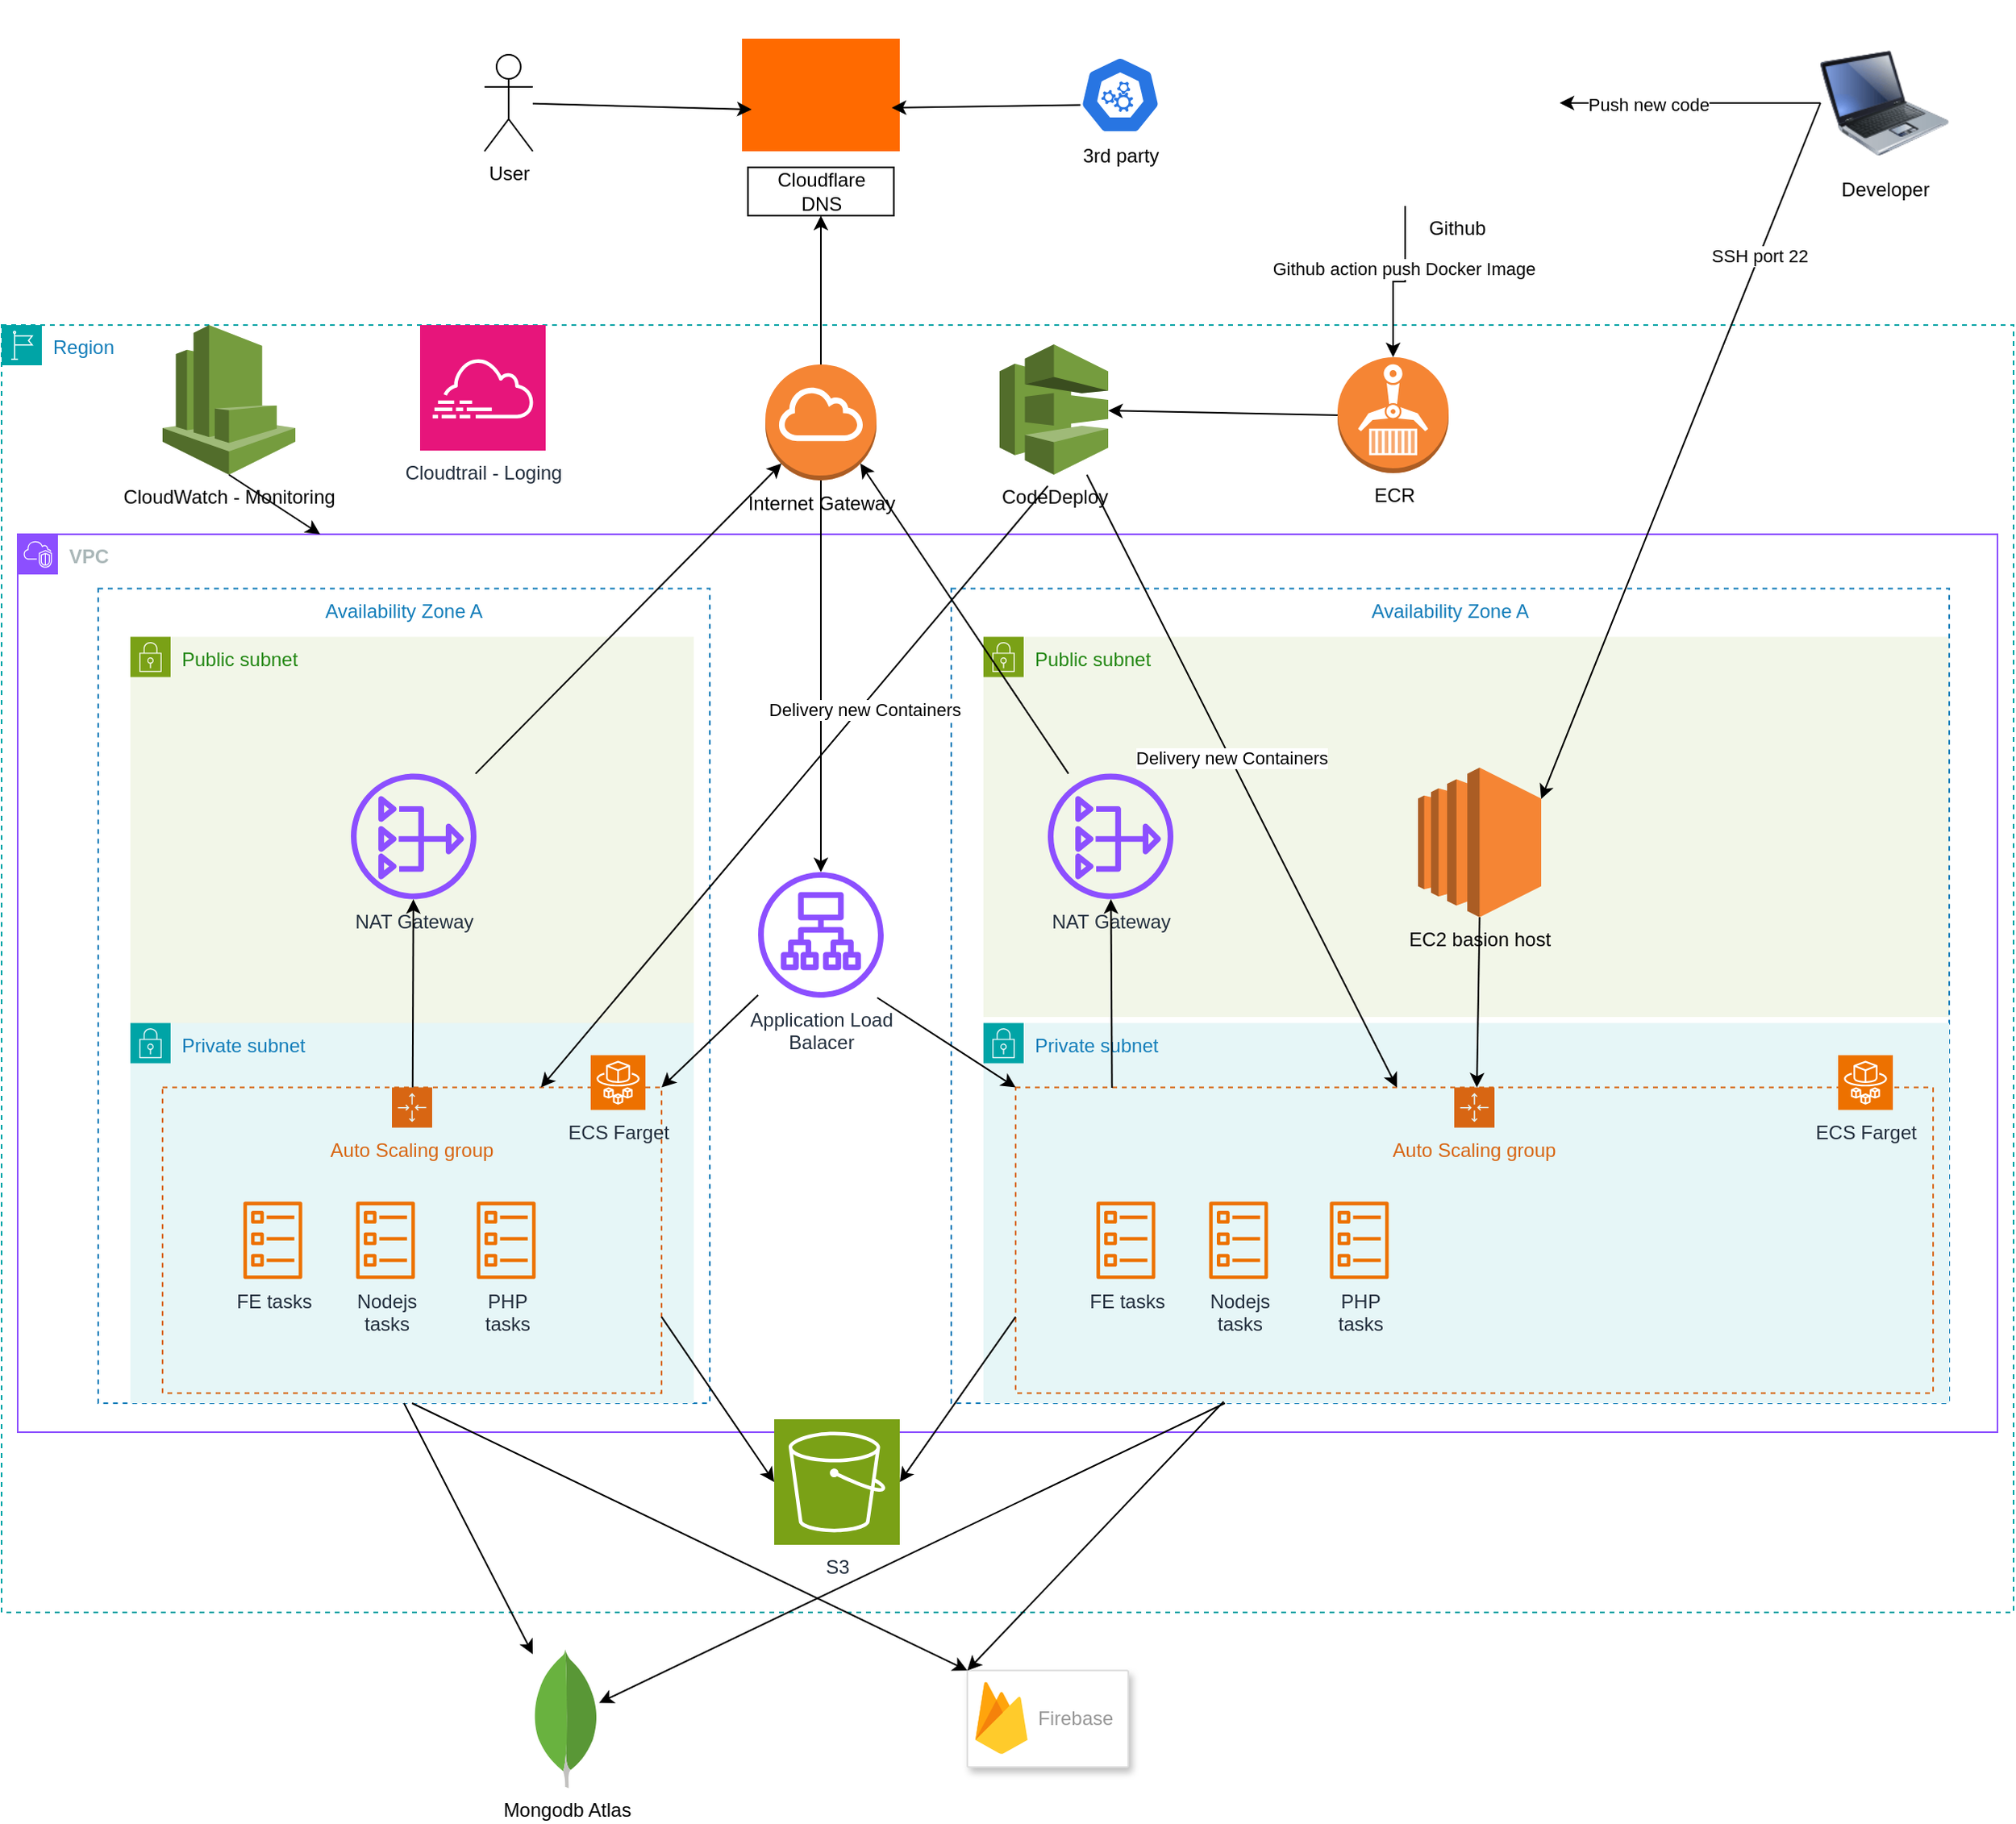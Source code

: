 <mxfile version="26.2.12">
  <diagram name="Trang-1" id="FI35gP_wtqjPVAbQ8WKQ">
    <mxGraphModel dx="1700" dy="1160" grid="1" gridSize="10" guides="1" tooltips="1" connect="1" arrows="1" fold="1" page="1" pageScale="1" pageWidth="827" pageHeight="1169" math="0" shadow="0">
      <root>
        <mxCell id="0" />
        <mxCell id="1" parent="0" />
        <mxCell id="mklz-G96IOCMaS5BO4wx-2" value="Region" style="points=[[0,0],[0.25,0],[0.5,0],[0.75,0],[1,0],[1,0.25],[1,0.5],[1,0.75],[1,1],[0.75,1],[0.5,1],[0.25,1],[0,1],[0,0.75],[0,0.5],[0,0.25]];outlineConnect=0;gradientColor=none;html=1;whiteSpace=wrap;fontSize=12;fontStyle=0;container=1;pointerEvents=0;collapsible=0;recursiveResize=0;shape=mxgraph.aws4.group;grIcon=mxgraph.aws4.group_region;strokeColor=#00A4A6;fillColor=none;verticalAlign=top;align=left;spacingLeft=30;fontColor=#147EBA;dashed=1;" parent="1" vertex="1">
          <mxGeometry x="90" y="260" width="1250" height="800" as="geometry" />
        </mxCell>
        <mxCell id="mklz-G96IOCMaS5BO4wx-15" value="&lt;b&gt;VPC&lt;/b&gt;" style="points=[[0,0],[0.25,0],[0.5,0],[0.75,0],[1,0],[1,0.25],[1,0.5],[1,0.75],[1,1],[0.75,1],[0.5,1],[0.25,1],[0,1],[0,0.75],[0,0.5],[0,0.25]];outlineConnect=0;gradientColor=none;html=1;whiteSpace=wrap;fontSize=12;fontStyle=0;container=1;pointerEvents=0;collapsible=0;recursiveResize=0;shape=mxgraph.aws4.group;grIcon=mxgraph.aws4.group_vpc2;strokeColor=#8C4FFF;fillColor=none;verticalAlign=top;align=left;spacingLeft=30;fontColor=#AAB7B8;dashed=0;" parent="mklz-G96IOCMaS5BO4wx-2" vertex="1">
          <mxGeometry x="10" y="130" width="1230" height="558" as="geometry" />
        </mxCell>
        <mxCell id="mklz-G96IOCMaS5BO4wx-20" value="Public subnet" style="points=[[0,0],[0.25,0],[0.5,0],[0.75,0],[1,0],[1,0.25],[1,0.5],[1,0.75],[1,1],[0.75,1],[0.5,1],[0.25,1],[0,1],[0,0.75],[0,0.5],[0,0.25]];outlineConnect=0;gradientColor=none;html=1;whiteSpace=wrap;fontSize=12;fontStyle=0;container=1;pointerEvents=0;collapsible=0;recursiveResize=0;shape=mxgraph.aws4.group;grIcon=mxgraph.aws4.group_security_group;grStroke=0;strokeColor=#7AA116;fillColor=#F2F6E8;verticalAlign=top;align=left;spacingLeft=30;fontColor=#248814;dashed=0;" parent="mklz-G96IOCMaS5BO4wx-15" vertex="1">
          <mxGeometry x="70" y="63.8" width="350" height="476.2" as="geometry" />
        </mxCell>
        <mxCell id="mklz-G96IOCMaS5BO4wx-17" value="Availability Zone A" style="fillColor=none;strokeColor=#147EBA;dashed=1;verticalAlign=top;fontStyle=0;fontColor=#147EBA;whiteSpace=wrap;html=1;container=1;" parent="mklz-G96IOCMaS5BO4wx-20" vertex="1">
          <mxGeometry x="-20" y="-30" width="380" height="506.2" as="geometry" />
        </mxCell>
        <mxCell id="mklz-G96IOCMaS5BO4wx-28" value="NAT Gateway" style="sketch=0;outlineConnect=0;fontColor=#232F3E;gradientColor=none;fillColor=#8C4FFF;strokeColor=none;dashed=0;verticalLabelPosition=bottom;verticalAlign=top;align=center;html=1;fontSize=12;fontStyle=0;aspect=fixed;pointerEvents=1;shape=mxgraph.aws4.nat_gateway;" parent="mklz-G96IOCMaS5BO4wx-17" vertex="1">
          <mxGeometry x="157" y="115" width="78" height="78" as="geometry" />
        </mxCell>
        <mxCell id="mklz-G96IOCMaS5BO4wx-21" value="Private subnet" style="points=[[0,0],[0.25,0],[0.5,0],[0.75,0],[1,0],[1,0.25],[1,0.5],[1,0.75],[1,1],[0.75,1],[0.5,1],[0.25,1],[0,1],[0,0.75],[0,0.5],[0,0.25]];outlineConnect=0;gradientColor=none;html=1;whiteSpace=wrap;fontSize=12;fontStyle=0;container=1;pointerEvents=0;collapsible=0;recursiveResize=0;shape=mxgraph.aws4.group;grIcon=mxgraph.aws4.group_security_group;grStroke=0;strokeColor=#00A4A6;fillColor=#E6F6F7;verticalAlign=top;align=left;spacingLeft=30;fontColor=#147EBA;dashed=0;" parent="mklz-G96IOCMaS5BO4wx-15" vertex="1">
          <mxGeometry x="70" y="303.8" width="350" height="236.2" as="geometry" />
        </mxCell>
        <mxCell id="mklz-G96IOCMaS5BO4wx-22" value="Auto Scaling group" style="points=[[0,0],[0.25,0],[0.5,0],[0.75,0],[1,0],[1,0.25],[1,0.5],[1,0.75],[1,1],[0.75,1],[0.5,1],[0.25,1],[0,1],[0,0.75],[0,0.5],[0,0.25]];outlineConnect=0;gradientColor=none;html=1;whiteSpace=wrap;fontSize=12;fontStyle=0;container=1;pointerEvents=0;collapsible=0;recursiveResize=0;shape=mxgraph.aws4.groupCenter;grIcon=mxgraph.aws4.group_auto_scaling_group;grStroke=1;strokeColor=#D86613;fillColor=none;verticalAlign=top;align=center;fontColor=#D86613;dashed=1;spacingTop=25;" parent="mklz-G96IOCMaS5BO4wx-21" vertex="1">
          <mxGeometry x="20" y="40" width="310" height="190" as="geometry" />
        </mxCell>
        <mxCell id="mklz-G96IOCMaS5BO4wx-25" value="FE tasks" style="sketch=0;outlineConnect=0;fontColor=#232F3E;gradientColor=none;fillColor=#ED7100;strokeColor=none;dashed=0;verticalLabelPosition=bottom;verticalAlign=top;align=center;html=1;fontSize=12;fontStyle=0;aspect=fixed;pointerEvents=1;shape=mxgraph.aws4.ecs_task;" parent="mklz-G96IOCMaS5BO4wx-22" vertex="1">
          <mxGeometry x="50" y="71" width="37" height="48" as="geometry" />
        </mxCell>
        <mxCell id="mklz-G96IOCMaS5BO4wx-26" value="Nodejs&lt;br&gt;tasks" style="sketch=0;outlineConnect=0;fontColor=#232F3E;gradientColor=none;fillColor=#ED7100;strokeColor=none;dashed=0;verticalLabelPosition=bottom;verticalAlign=top;align=center;html=1;fontSize=12;fontStyle=0;aspect=fixed;pointerEvents=1;shape=mxgraph.aws4.ecs_task;" parent="mklz-G96IOCMaS5BO4wx-22" vertex="1">
          <mxGeometry x="120" y="71" width="37" height="48" as="geometry" />
        </mxCell>
        <mxCell id="mklz-G96IOCMaS5BO4wx-27" value="PHP&lt;br&gt;tasks" style="sketch=0;outlineConnect=0;fontColor=#232F3E;gradientColor=none;fillColor=#ED7100;strokeColor=none;dashed=0;verticalLabelPosition=bottom;verticalAlign=top;align=center;html=1;fontSize=12;fontStyle=0;aspect=fixed;pointerEvents=1;shape=mxgraph.aws4.ecs_task;" parent="mklz-G96IOCMaS5BO4wx-22" vertex="1">
          <mxGeometry x="195" y="71" width="37" height="48" as="geometry" />
        </mxCell>
        <mxCell id="mklz-G96IOCMaS5BO4wx-23" value="ECS Farget" style="sketch=0;points=[[0,0,0],[0.25,0,0],[0.5,0,0],[0.75,0,0],[1,0,0],[0,1,0],[0.25,1,0],[0.5,1,0],[0.75,1,0],[1,1,0],[0,0.25,0],[0,0.5,0],[0,0.75,0],[1,0.25,0],[1,0.5,0],[1,0.75,0]];outlineConnect=0;fontColor=#232F3E;fillColor=#ED7100;strokeColor=#ffffff;dashed=0;verticalLabelPosition=bottom;verticalAlign=top;align=center;html=1;fontSize=12;fontStyle=0;aspect=fixed;shape=mxgraph.aws4.resourceIcon;resIcon=mxgraph.aws4.fargate;" parent="mklz-G96IOCMaS5BO4wx-21" vertex="1">
          <mxGeometry x="286" y="20.0" width="34" height="34" as="geometry" />
        </mxCell>
        <mxCell id="mklz-G96IOCMaS5BO4wx-29" value="" style="endArrow=classic;html=1;rounded=0;" parent="mklz-G96IOCMaS5BO4wx-15" source="mklz-G96IOCMaS5BO4wx-22" target="mklz-G96IOCMaS5BO4wx-28" edge="1">
          <mxGeometry width="50" height="50" relative="1" as="geometry">
            <mxPoint x="580" y="183.8" as="sourcePoint" />
            <mxPoint x="630" y="133.8" as="targetPoint" />
          </mxGeometry>
        </mxCell>
        <mxCell id="mklz-G96IOCMaS5BO4wx-30" value="Application Load&lt;br&gt;Balacer" style="sketch=0;outlineConnect=0;fontColor=#232F3E;gradientColor=none;fillColor=#8C4FFF;strokeColor=none;dashed=0;verticalLabelPosition=bottom;verticalAlign=top;align=center;html=1;fontSize=12;fontStyle=0;aspect=fixed;pointerEvents=1;shape=mxgraph.aws4.application_load_balancer;" parent="mklz-G96IOCMaS5BO4wx-15" vertex="1">
          <mxGeometry x="460" y="210" width="78" height="78" as="geometry" />
        </mxCell>
        <mxCell id="mklz-G96IOCMaS5BO4wx-38" value="Public subnet" style="points=[[0,0],[0.25,0],[0.5,0],[0.75,0],[1,0],[1,0.25],[1,0.5],[1,0.75],[1,1],[0.75,1],[0.5,1],[0.25,1],[0,1],[0,0.75],[0,0.5],[0,0.25]];outlineConnect=0;gradientColor=none;html=1;whiteSpace=wrap;fontSize=12;fontStyle=0;container=1;pointerEvents=0;collapsible=0;recursiveResize=0;shape=mxgraph.aws4.group;grIcon=mxgraph.aws4.group_security_group;grStroke=0;strokeColor=#7AA116;fillColor=#F2F6E8;verticalAlign=top;align=left;spacingLeft=30;fontColor=#248814;dashed=0;" parent="mklz-G96IOCMaS5BO4wx-15" vertex="1">
          <mxGeometry x="600" y="63.8" width="600" height="236.2" as="geometry" />
        </mxCell>
        <mxCell id="mklz-G96IOCMaS5BO4wx-39" value="Availability Zone A" style="fillColor=none;strokeColor=#147EBA;dashed=1;verticalAlign=top;fontStyle=0;fontColor=#147EBA;whiteSpace=wrap;html=1;container=1;" parent="mklz-G96IOCMaS5BO4wx-38" vertex="1">
          <mxGeometry x="-20" y="-30" width="620" height="506.2" as="geometry" />
        </mxCell>
        <mxCell id="mklz-G96IOCMaS5BO4wx-68" value="EC2 basion host" style="outlineConnect=0;dashed=0;verticalLabelPosition=bottom;verticalAlign=top;align=center;html=1;shape=mxgraph.aws3.ec2;fillColor=#F58534;gradientColor=none;" parent="mklz-G96IOCMaS5BO4wx-39" vertex="1">
          <mxGeometry x="290" y="111.2" width="76.5" height="93" as="geometry" />
        </mxCell>
        <mxCell id="mklz-G96IOCMaS5BO4wx-40" value="NAT&amp;nbsp;Gateway" style="sketch=0;outlineConnect=0;fontColor=#232F3E;gradientColor=none;fillColor=#8C4FFF;strokeColor=none;dashed=0;verticalLabelPosition=bottom;verticalAlign=top;align=center;html=1;fontSize=12;fontStyle=0;aspect=fixed;pointerEvents=1;shape=mxgraph.aws4.nat_gateway;" parent="mklz-G96IOCMaS5BO4wx-38" vertex="1">
          <mxGeometry x="40" y="85" width="78" height="78" as="geometry" />
        </mxCell>
        <mxCell id="mklz-G96IOCMaS5BO4wx-41" value="Private subnet" style="points=[[0,0],[0.25,0],[0.5,0],[0.75,0],[1,0],[1,0.25],[1,0.5],[1,0.75],[1,1],[0.75,1],[0.5,1],[0.25,1],[0,1],[0,0.75],[0,0.5],[0,0.25]];outlineConnect=0;gradientColor=none;html=1;whiteSpace=wrap;fontSize=12;fontStyle=0;container=1;pointerEvents=0;collapsible=0;recursiveResize=0;shape=mxgraph.aws4.group;grIcon=mxgraph.aws4.group_security_group;grStroke=0;strokeColor=#00A4A6;fillColor=#E6F6F7;verticalAlign=top;align=left;spacingLeft=30;fontColor=#147EBA;dashed=0;" parent="mklz-G96IOCMaS5BO4wx-15" vertex="1">
          <mxGeometry x="600" y="303.8" width="600" height="236.2" as="geometry" />
        </mxCell>
        <mxCell id="mklz-G96IOCMaS5BO4wx-42" value="Auto Scaling group" style="points=[[0,0],[0.25,0],[0.5,0],[0.75,0],[1,0],[1,0.25],[1,0.5],[1,0.75],[1,1],[0.75,1],[0.5,1],[0.25,1],[0,1],[0,0.75],[0,0.5],[0,0.25]];outlineConnect=0;gradientColor=none;html=1;whiteSpace=wrap;fontSize=12;fontStyle=0;container=1;pointerEvents=0;collapsible=0;recursiveResize=0;shape=mxgraph.aws4.groupCenter;grIcon=mxgraph.aws4.group_auto_scaling_group;grStroke=1;strokeColor=#D86613;fillColor=none;verticalAlign=top;align=center;fontColor=#D86613;dashed=1;spacingTop=25;" parent="mklz-G96IOCMaS5BO4wx-41" vertex="1">
          <mxGeometry x="20" y="40" width="570" height="190" as="geometry" />
        </mxCell>
        <mxCell id="mklz-G96IOCMaS5BO4wx-43" value="FE tasks" style="sketch=0;outlineConnect=0;fontColor=#232F3E;gradientColor=none;fillColor=#ED7100;strokeColor=none;dashed=0;verticalLabelPosition=bottom;verticalAlign=top;align=center;html=1;fontSize=12;fontStyle=0;aspect=fixed;pointerEvents=1;shape=mxgraph.aws4.ecs_task;" parent="mklz-G96IOCMaS5BO4wx-42" vertex="1">
          <mxGeometry x="50" y="71" width="37" height="48" as="geometry" />
        </mxCell>
        <mxCell id="mklz-G96IOCMaS5BO4wx-44" value="Nodejs&lt;br&gt;tasks" style="sketch=0;outlineConnect=0;fontColor=#232F3E;gradientColor=none;fillColor=#ED7100;strokeColor=none;dashed=0;verticalLabelPosition=bottom;verticalAlign=top;align=center;html=1;fontSize=12;fontStyle=0;aspect=fixed;pointerEvents=1;shape=mxgraph.aws4.ecs_task;" parent="mklz-G96IOCMaS5BO4wx-42" vertex="1">
          <mxGeometry x="120" y="71" width="37" height="48" as="geometry" />
        </mxCell>
        <mxCell id="mklz-G96IOCMaS5BO4wx-45" value="PHP&lt;br&gt;tasks" style="sketch=0;outlineConnect=0;fontColor=#232F3E;gradientColor=none;fillColor=#ED7100;strokeColor=none;dashed=0;verticalLabelPosition=bottom;verticalAlign=top;align=center;html=1;fontSize=12;fontStyle=0;aspect=fixed;pointerEvents=1;shape=mxgraph.aws4.ecs_task;" parent="mklz-G96IOCMaS5BO4wx-42" vertex="1">
          <mxGeometry x="195" y="71" width="37" height="48" as="geometry" />
        </mxCell>
        <mxCell id="mklz-G96IOCMaS5BO4wx-46" value="ECS Farget" style="sketch=0;points=[[0,0,0],[0.25,0,0],[0.5,0,0],[0.75,0,0],[1,0,0],[0,1,0],[0.25,1,0],[0.5,1,0],[0.75,1,0],[1,1,0],[0,0.25,0],[0,0.5,0],[0,0.75,0],[1,0.25,0],[1,0.5,0],[1,0.75,0]];outlineConnect=0;fontColor=#232F3E;fillColor=#ED7100;strokeColor=#ffffff;dashed=0;verticalLabelPosition=bottom;verticalAlign=top;align=center;html=1;fontSize=12;fontStyle=0;aspect=fixed;shape=mxgraph.aws4.resourceIcon;resIcon=mxgraph.aws4.fargate;" parent="mklz-G96IOCMaS5BO4wx-41" vertex="1">
          <mxGeometry x="531" y="20.0" width="34" height="34" as="geometry" />
        </mxCell>
        <mxCell id="mklz-G96IOCMaS5BO4wx-47" value="" style="endArrow=classic;html=1;rounded=0;exitX=0.105;exitY=0.001;exitDx=0;exitDy=0;exitPerimeter=0;" parent="mklz-G96IOCMaS5BO4wx-15" source="mklz-G96IOCMaS5BO4wx-42" target="mklz-G96IOCMaS5BO4wx-40" edge="1">
          <mxGeometry width="50" height="50" relative="1" as="geometry">
            <mxPoint x="1110" y="183.8" as="sourcePoint" />
            <mxPoint x="1160" y="133.8" as="targetPoint" />
          </mxGeometry>
        </mxCell>
        <mxCell id="mklz-G96IOCMaS5BO4wx-69" value="" style="endArrow=classic;html=1;rounded=0;exitX=0.5;exitY=1;exitDx=0;exitDy=0;exitPerimeter=0;" parent="mklz-G96IOCMaS5BO4wx-15" source="mklz-G96IOCMaS5BO4wx-68" target="mklz-G96IOCMaS5BO4wx-42" edge="1">
          <mxGeometry width="50" height="50" relative="1" as="geometry">
            <mxPoint x="829" y="354" as="sourcePoint" />
            <mxPoint x="724" y="237" as="targetPoint" />
          </mxGeometry>
        </mxCell>
        <mxCell id="0elkQExRFal6rexHL2PR-1" value="" style="endArrow=classic;html=1;rounded=0;entryX=1;entryY=0;entryDx=0;entryDy=0;" edge="1" parent="mklz-G96IOCMaS5BO4wx-15" source="mklz-G96IOCMaS5BO4wx-30" target="mklz-G96IOCMaS5BO4wx-22">
          <mxGeometry width="50" height="50" relative="1" as="geometry">
            <mxPoint x="650" y="-20" as="sourcePoint" />
            <mxPoint x="335" y="354" as="targetPoint" />
          </mxGeometry>
        </mxCell>
        <mxCell id="0elkQExRFal6rexHL2PR-5" value="" style="endArrow=classic;html=1;rounded=0;entryX=0;entryY=0;entryDx=0;entryDy=0;exitX=0.949;exitY=1;exitDx=0;exitDy=0;exitPerimeter=0;" edge="1" parent="mklz-G96IOCMaS5BO4wx-15" source="mklz-G96IOCMaS5BO4wx-30" target="mklz-G96IOCMaS5BO4wx-42">
          <mxGeometry width="50" height="50" relative="1" as="geometry">
            <mxPoint x="470" y="296" as="sourcePoint" />
            <mxPoint x="410" y="354" as="targetPoint" />
          </mxGeometry>
        </mxCell>
        <mxCell id="mklz-G96IOCMaS5BO4wx-53" value="Internet Gateway" style="outlineConnect=0;dashed=0;verticalLabelPosition=bottom;verticalAlign=top;align=center;html=1;shape=mxgraph.aws3.internet_gateway;fillColor=#F58534;gradientColor=none;" parent="mklz-G96IOCMaS5BO4wx-2" vertex="1">
          <mxGeometry x="474.5" y="24.5" width="69" height="72" as="geometry" />
        </mxCell>
        <mxCell id="mklz-G96IOCMaS5BO4wx-54" value="" style="endArrow=classic;html=1;rounded=0;exitX=0.5;exitY=1;exitDx=0;exitDy=0;exitPerimeter=0;" parent="mklz-G96IOCMaS5BO4wx-2" source="mklz-G96IOCMaS5BO4wx-53" target="mklz-G96IOCMaS5BO4wx-30" edge="1">
          <mxGeometry width="50" height="50" relative="1" as="geometry">
            <mxPoint x="640" y="-50" as="sourcePoint" />
            <mxPoint x="720" y="270" as="targetPoint" />
          </mxGeometry>
        </mxCell>
        <mxCell id="mklz-G96IOCMaS5BO4wx-70" value="CloudWatch - Monitoring" style="outlineConnect=0;dashed=0;verticalLabelPosition=bottom;verticalAlign=top;align=center;html=1;shape=mxgraph.aws3.cloudwatch;fillColor=#759C3E;gradientColor=none;" parent="mklz-G96IOCMaS5BO4wx-2" vertex="1">
          <mxGeometry x="100" width="82.5" height="93" as="geometry" />
        </mxCell>
        <mxCell id="mklz-G96IOCMaS5BO4wx-71" value="Cloudtrail - Loging" style="sketch=0;points=[[0,0,0],[0.25,0,0],[0.5,0,0],[0.75,0,0],[1,0,0],[0,1,0],[0.25,1,0],[0.5,1,0],[0.75,1,0],[1,1,0],[0,0.25,0],[0,0.5,0],[0,0.75,0],[1,0.25,0],[1,0.5,0],[1,0.75,0]];points=[[0,0,0],[0.25,0,0],[0.5,0,0],[0.75,0,0],[1,0,0],[0,1,0],[0.25,1,0],[0.5,1,0],[0.75,1,0],[1,1,0],[0,0.25,0],[0,0.5,0],[0,0.75,0],[1,0.25,0],[1,0.5,0],[1,0.75,0]];outlineConnect=0;fontColor=#232F3E;fillColor=#E7157B;strokeColor=#ffffff;dashed=0;verticalLabelPosition=bottom;verticalAlign=top;align=center;html=1;fontSize=12;fontStyle=0;aspect=fixed;shape=mxgraph.aws4.resourceIcon;resIcon=mxgraph.aws4.cloudtrail;" parent="mklz-G96IOCMaS5BO4wx-2" vertex="1">
          <mxGeometry x="260" width="78" height="78" as="geometry" />
        </mxCell>
        <mxCell id="mklz-G96IOCMaS5BO4wx-72" value="" style="endArrow=classic;html=1;rounded=0;exitX=0.5;exitY=1;exitDx=0;exitDy=0;exitPerimeter=0;" parent="mklz-G96IOCMaS5BO4wx-2" source="mklz-G96IOCMaS5BO4wx-70" target="mklz-G96IOCMaS5BO4wx-15" edge="1">
          <mxGeometry width="50" height="50" relative="1" as="geometry">
            <mxPoint x="670" y="430" as="sourcePoint" />
            <mxPoint x="720" y="380" as="targetPoint" />
          </mxGeometry>
        </mxCell>
        <mxCell id="mklz-G96IOCMaS5BO4wx-74" value="ECR" style="outlineConnect=0;dashed=0;verticalLabelPosition=bottom;verticalAlign=top;align=center;html=1;shape=mxgraph.aws3.ecr;fillColor=#F58534;gradientColor=none;" parent="mklz-G96IOCMaS5BO4wx-2" vertex="1">
          <mxGeometry x="830" y="20" width="69" height="72" as="geometry" />
        </mxCell>
        <mxCell id="mklz-G96IOCMaS5BO4wx-61" value="S3" style="sketch=0;points=[[0,0,0],[0.25,0,0],[0.5,0,0],[0.75,0,0],[1,0,0],[0,1,0],[0.25,1,0],[0.5,1,0],[0.75,1,0],[1,1,0],[0,0.25,0],[0,0.5,0],[0,0.75,0],[1,0.25,0],[1,0.5,0],[1,0.75,0]];outlineConnect=0;fontColor=#232F3E;fillColor=#7AA116;strokeColor=#ffffff;dashed=0;verticalLabelPosition=bottom;verticalAlign=top;align=center;html=1;fontSize=12;fontStyle=0;aspect=fixed;shape=mxgraph.aws4.resourceIcon;resIcon=mxgraph.aws4.s3;" parent="mklz-G96IOCMaS5BO4wx-2" vertex="1">
          <mxGeometry x="480" y="680" width="78" height="78" as="geometry" />
        </mxCell>
        <mxCell id="mklz-G96IOCMaS5BO4wx-63" value="" style="endArrow=classic;html=1;rounded=0;entryX=1;entryY=0.5;entryDx=0;entryDy=0;entryPerimeter=0;exitX=0;exitY=0.75;exitDx=0;exitDy=0;" parent="mklz-G96IOCMaS5BO4wx-2" source="mklz-G96IOCMaS5BO4wx-42" target="mklz-G96IOCMaS5BO4wx-61" edge="1">
          <mxGeometry width="50" height="50" relative="1" as="geometry">
            <mxPoint x="420" y="626" as="sourcePoint" />
            <mxPoint x="490" y="609" as="targetPoint" />
          </mxGeometry>
        </mxCell>
        <mxCell id="mklz-G96IOCMaS5BO4wx-62" value="" style="endArrow=classic;html=1;rounded=0;entryX=0;entryY=0.5;entryDx=0;entryDy=0;entryPerimeter=0;exitX=1;exitY=0.75;exitDx=0;exitDy=0;" parent="mklz-G96IOCMaS5BO4wx-2" source="mklz-G96IOCMaS5BO4wx-22" target="mklz-G96IOCMaS5BO4wx-61" edge="1">
          <mxGeometry width="50" height="50" relative="1" as="geometry">
            <mxPoint x="265" y="484" as="sourcePoint" />
            <mxPoint x="266" y="367" as="targetPoint" />
          </mxGeometry>
        </mxCell>
        <mxCell id="mklz-G96IOCMaS5BO4wx-85" value="CodeDeploy" style="outlineConnect=0;dashed=0;verticalLabelPosition=bottom;verticalAlign=top;align=center;html=1;shape=mxgraph.aws3.codedeploy;fillColor=#759C3E;gradientColor=none;" parent="mklz-G96IOCMaS5BO4wx-2" vertex="1">
          <mxGeometry x="620" y="12" width="67.5" height="81" as="geometry" />
        </mxCell>
        <mxCell id="mklz-G96IOCMaS5BO4wx-86" value="" style="endArrow=classic;html=1;rounded=0;exitX=0;exitY=0.5;exitDx=0;exitDy=0;exitPerimeter=0;" parent="mklz-G96IOCMaS5BO4wx-2" source="mklz-G96IOCMaS5BO4wx-74" target="mklz-G96IOCMaS5BO4wx-85" edge="1">
          <mxGeometry width="50" height="50" relative="1" as="geometry">
            <mxPoint x="670" y="360" as="sourcePoint" />
            <mxPoint x="720" y="310" as="targetPoint" />
          </mxGeometry>
        </mxCell>
        <mxCell id="mklz-G96IOCMaS5BO4wx-87" value="" style="endArrow=classic;html=1;rounded=0;" parent="mklz-G96IOCMaS5BO4wx-2" target="mklz-G96IOCMaS5BO4wx-22" edge="1">
          <mxGeometry width="50" height="50" relative="1" as="geometry">
            <mxPoint x="650" y="100" as="sourcePoint" />
            <mxPoint x="669" y="66" as="targetPoint" />
          </mxGeometry>
        </mxCell>
        <mxCell id="mklz-G96IOCMaS5BO4wx-90" value="Delivery new Containers" style="edgeLabel;html=1;align=center;verticalAlign=middle;resizable=0;points=[];" parent="mklz-G96IOCMaS5BO4wx-87" vertex="1" connectable="0">
          <mxGeometry x="-0.265" y="2" relative="1" as="geometry">
            <mxPoint as="offset" />
          </mxGeometry>
        </mxCell>
        <mxCell id="mklz-G96IOCMaS5BO4wx-88" value="" style="endArrow=classic;html=1;rounded=0;" parent="mklz-G96IOCMaS5BO4wx-2" source="mklz-G96IOCMaS5BO4wx-85" target="mklz-G96IOCMaS5BO4wx-42" edge="1">
          <mxGeometry width="50" height="50" relative="1" as="geometry">
            <mxPoint x="601" y="66" as="sourcePoint" />
            <mxPoint x="327" y="484" as="targetPoint" />
          </mxGeometry>
        </mxCell>
        <mxCell id="mklz-G96IOCMaS5BO4wx-89" value="Delivery new Containers" style="edgeLabel;html=1;align=center;verticalAlign=middle;resizable=0;points=[];" parent="mklz-G96IOCMaS5BO4wx-88" vertex="1" connectable="0">
          <mxGeometry x="-0.074" relative="1" as="geometry">
            <mxPoint as="offset" />
          </mxGeometry>
        </mxCell>
        <mxCell id="mklz-G96IOCMaS5BO4wx-50" value="" style="endArrow=classic;html=1;rounded=0;entryX=0.145;entryY=0.855;entryDx=0;entryDy=0;entryPerimeter=0;" parent="mklz-G96IOCMaS5BO4wx-2" source="mklz-G96IOCMaS5BO4wx-28" target="mklz-G96IOCMaS5BO4wx-53" edge="1">
          <mxGeometry width="50" height="50" relative="1" as="geometry">
            <mxPoint x="265" y="484.0" as="sourcePoint" />
            <mxPoint x="266" y="367.0" as="targetPoint" />
          </mxGeometry>
        </mxCell>
        <mxCell id="mklz-G96IOCMaS5BO4wx-51" value="" style="endArrow=classic;html=1;rounded=0;entryX=0.855;entryY=0.855;entryDx=0;entryDy=0;entryPerimeter=0;" parent="mklz-G96IOCMaS5BO4wx-2" source="mklz-G96IOCMaS5BO4wx-40" target="mklz-G96IOCMaS5BO4wx-53" edge="1">
          <mxGeometry width="50" height="50" relative="1" as="geometry">
            <mxPoint x="839" y="484.0" as="sourcePoint" />
            <mxPoint x="734" y="367.0" as="targetPoint" />
          </mxGeometry>
        </mxCell>
        <mxCell id="mklz-G96IOCMaS5BO4wx-4" value="User" style="shape=umlActor;verticalLabelPosition=bottom;verticalAlign=top;html=1;outlineConnect=0;" parent="1" vertex="1">
          <mxGeometry x="390" y="92" width="30" height="60" as="geometry" />
        </mxCell>
        <mxCell id="mklz-G96IOCMaS5BO4wx-7" value="Mongodb Atlas" style="dashed=0;outlineConnect=0;html=1;align=center;labelPosition=center;verticalLabelPosition=bottom;verticalAlign=top;shape=mxgraph.weblogos.mongodb" parent="1" vertex="1">
          <mxGeometry x="420" y="1083" width="41.2" height="86.2" as="geometry" />
        </mxCell>
        <mxCell id="mklz-G96IOCMaS5BO4wx-8" value="" style="strokeColor=#dddddd;shadow=1;strokeWidth=1;rounded=1;absoluteArcSize=1;arcSize=2;" parent="1" vertex="1">
          <mxGeometry x="690" y="1096.1" width="100" height="60" as="geometry" />
        </mxCell>
        <mxCell id="mklz-G96IOCMaS5BO4wx-9" value="Firebase" style="sketch=0;dashed=0;connectable=0;html=1;fillColor=#5184F3;strokeColor=none;shape=mxgraph.gcp2.firebase;part=1;labelPosition=right;verticalLabelPosition=middle;align=left;verticalAlign=middle;spacingLeft=5;fontColor=#999999;fontSize=12;" parent="mklz-G96IOCMaS5BO4wx-8" vertex="1">
          <mxGeometry width="32.4" height="45" relative="1" as="geometry">
            <mxPoint x="5" y="7" as="offset" />
          </mxGeometry>
        </mxCell>
        <mxCell id="mklz-G96IOCMaS5BO4wx-13" value="" style="group" parent="1" vertex="1" connectable="0">
          <mxGeometry x="550" y="82" width="98" height="110" as="geometry" />
        </mxCell>
        <mxCell id="mklz-G96IOCMaS5BO4wx-10" value="" style="points=[];aspect=fixed;html=1;align=center;shadow=0;dashed=0;fillColor=#FF6A00;strokeColor=none;shape=mxgraph.alibaba_cloud.clouddev;" parent="mklz-G96IOCMaS5BO4wx-13" vertex="1">
          <mxGeometry width="98" height="70" as="geometry" />
        </mxCell>
        <mxCell id="mklz-G96IOCMaS5BO4wx-12" value="Cloudflare&lt;br&gt;DNS" style="whiteSpace=wrap;html=1;" parent="mklz-G96IOCMaS5BO4wx-13" vertex="1">
          <mxGeometry x="3.7" y="80" width="90.6" height="30" as="geometry" />
        </mxCell>
        <mxCell id="mklz-G96IOCMaS5BO4wx-55" value="" style="endArrow=classic;html=1;rounded=0;entryX=0.5;entryY=1;entryDx=0;entryDy=0;exitX=0.5;exitY=0;exitDx=0;exitDy=0;exitPerimeter=0;" parent="1" source="mklz-G96IOCMaS5BO4wx-53" target="mklz-G96IOCMaS5BO4wx-12" edge="1">
          <mxGeometry width="50" height="50" relative="1" as="geometry">
            <mxPoint x="609" y="599" as="sourcePoint" />
            <mxPoint x="609" y="402" as="targetPoint" />
          </mxGeometry>
        </mxCell>
        <mxCell id="mklz-G96IOCMaS5BO4wx-56" value="" style="endArrow=classic;html=1;rounded=0;entryX=0.061;entryY=0.629;entryDx=0;entryDy=0;entryPerimeter=0;" parent="1" source="mklz-G96IOCMaS5BO4wx-4" target="mklz-G96IOCMaS5BO4wx-10" edge="1">
          <mxGeometry width="50" height="50" relative="1" as="geometry">
            <mxPoint x="609" y="330" as="sourcePoint" />
            <mxPoint x="609" y="230" as="targetPoint" />
          </mxGeometry>
        </mxCell>
        <mxCell id="mklz-G96IOCMaS5BO4wx-58" value="3rd party" style="aspect=fixed;sketch=0;html=1;dashed=0;whitespace=wrap;verticalLabelPosition=bottom;verticalAlign=top;fillColor=#2875E2;strokeColor=#ffffff;points=[[0.005,0.63,0],[0.1,0.2,0],[0.9,0.2,0],[0.5,0,0],[0.995,0.63,0],[0.72,0.99,0],[0.5,1,0],[0.28,0.99,0]];shape=mxgraph.kubernetes.icon2;prIcon=api" parent="1" vertex="1">
          <mxGeometry x="760" y="93" width="50" height="48" as="geometry" />
        </mxCell>
        <mxCell id="mklz-G96IOCMaS5BO4wx-59" value="" style="endArrow=classic;html=1;rounded=0;entryX=0.949;entryY=0.614;entryDx=0;entryDy=0;entryPerimeter=0;exitX=0.005;exitY=0.63;exitDx=0;exitDy=0;exitPerimeter=0;" parent="1" source="mklz-G96IOCMaS5BO4wx-58" target="mklz-G96IOCMaS5BO4wx-10" edge="1">
          <mxGeometry width="50" height="50" relative="1" as="geometry">
            <mxPoint x="430" y="160" as="sourcePoint" />
            <mxPoint x="566" y="164" as="targetPoint" />
          </mxGeometry>
        </mxCell>
        <mxCell id="mklz-G96IOCMaS5BO4wx-64" value="" style="endArrow=classic;html=1;rounded=0;exitX=0.5;exitY=1;exitDx=0;exitDy=0;" parent="1" source="mklz-G96IOCMaS5BO4wx-17" target="mklz-G96IOCMaS5BO4wx-7" edge="1">
          <mxGeometry width="50" height="50" relative="1" as="geometry">
            <mxPoint x="510" y="936" as="sourcePoint" />
            <mxPoint x="580" y="929" as="targetPoint" />
          </mxGeometry>
        </mxCell>
        <mxCell id="mklz-G96IOCMaS5BO4wx-65" value="" style="endArrow=classic;html=1;rounded=0;exitX=0.5;exitY=1;exitDx=0;exitDy=0;entryX=0;entryY=0;entryDx=0;entryDy=0;" parent="1" source="mklz-G96IOCMaS5BO4wx-21" target="mklz-G96IOCMaS5BO4wx-8" edge="1">
          <mxGeometry width="50" height="50" relative="1" as="geometry">
            <mxPoint x="350" y="990" as="sourcePoint" />
            <mxPoint x="480" y="1094" as="targetPoint" />
          </mxGeometry>
        </mxCell>
        <mxCell id="mklz-G96IOCMaS5BO4wx-67" value="" style="endArrow=classic;html=1;rounded=0;exitX=0.25;exitY=1;exitDx=0;exitDy=0;" parent="1" source="mklz-G96IOCMaS5BO4wx-41" target="mklz-G96IOCMaS5BO4wx-7" edge="1">
          <mxGeometry width="50" height="50" relative="1" as="geometry">
            <mxPoint x="845" y="990" as="sourcePoint" />
            <mxPoint x="670" y="1093" as="targetPoint" />
          </mxGeometry>
        </mxCell>
        <mxCell id="mklz-G96IOCMaS5BO4wx-75" value="" style="endArrow=classic;html=1;rounded=0;exitX=0.273;exitY=0.998;exitDx=0;exitDy=0;entryX=0;entryY=0;entryDx=0;entryDy=0;exitPerimeter=0;" parent="1" source="mklz-G96IOCMaS5BO4wx-39" target="mklz-G96IOCMaS5BO4wx-8" edge="1">
          <mxGeometry width="50" height="50" relative="1" as="geometry">
            <mxPoint x="860" y="940" as="sourcePoint" />
            <mxPoint x="511" y="1179" as="targetPoint" />
          </mxGeometry>
        </mxCell>
        <mxCell id="mklz-G96IOCMaS5BO4wx-77" value="" style="endArrow=classic;html=1;rounded=0;entryX=1;entryY=0.21;entryDx=0;entryDy=0;entryPerimeter=0;exitX=0;exitY=0.5;exitDx=0;exitDy=0;" parent="1" source="mklz-G96IOCMaS5BO4wx-91" target="mklz-G96IOCMaS5BO4wx-68" edge="1">
          <mxGeometry width="50" height="50" relative="1" as="geometry">
            <mxPoint x="1270" y="156.7" as="sourcePoint" />
            <mxPoint x="810" y="450" as="targetPoint" />
          </mxGeometry>
        </mxCell>
        <mxCell id="mklz-G96IOCMaS5BO4wx-78" value="SSH port 22" style="edgeLabel;html=1;align=center;verticalAlign=middle;resizable=0;points=[];" parent="mklz-G96IOCMaS5BO4wx-77" vertex="1" connectable="0">
          <mxGeometry x="-0.557" y="-1" relative="1" as="geometry">
            <mxPoint x="1" as="offset" />
          </mxGeometry>
        </mxCell>
        <mxCell id="mklz-G96IOCMaS5BO4wx-81" style="edgeStyle=orthogonalEdgeStyle;rounded=0;orthogonalLoop=1;jettySize=auto;html=1;exitX=0.25;exitY=1;exitDx=0;exitDy=0;" parent="1" source="mklz-G96IOCMaS5BO4wx-79" target="mklz-G96IOCMaS5BO4wx-74" edge="1">
          <mxGeometry relative="1" as="geometry" />
        </mxCell>
        <mxCell id="mklz-G96IOCMaS5BO4wx-82" value="Github action push Docker Image" style="edgeLabel;html=1;align=center;verticalAlign=middle;resizable=0;points=[];" parent="mklz-G96IOCMaS5BO4wx-81" vertex="1" connectable="0">
          <mxGeometry x="-0.245" y="-1" relative="1" as="geometry">
            <mxPoint as="offset" />
          </mxGeometry>
        </mxCell>
        <mxCell id="mklz-G96IOCMaS5BO4wx-79" value="Github" style="shape=image;html=1;verticalAlign=top;verticalLabelPosition=bottom;labelBackgroundColor=#ffffff;imageAspect=0;aspect=fixed;image=https://cdn4.iconfinder.com/data/icons/social-media-and-logos-11/32/Logo_Github-128.png" parent="1" vertex="1">
          <mxGeometry x="930" y="58" width="128" height="128" as="geometry" />
        </mxCell>
        <mxCell id="mklz-G96IOCMaS5BO4wx-80" value="" style="endArrow=classic;html=1;rounded=0;exitX=0;exitY=0.5;exitDx=0;exitDy=0;entryX=1;entryY=0.5;entryDx=0;entryDy=0;" parent="1" source="mklz-G96IOCMaS5BO4wx-91" target="mklz-G96IOCMaS5BO4wx-79" edge="1">
          <mxGeometry width="50" height="50" relative="1" as="geometry">
            <mxPoint x="1270" y="120" as="sourcePoint" />
            <mxPoint x="1080" y="120" as="targetPoint" />
          </mxGeometry>
        </mxCell>
        <mxCell id="mklz-G96IOCMaS5BO4wx-92" value="Push new code" style="edgeLabel;html=1;align=center;verticalAlign=middle;resizable=0;points=[];" parent="mklz-G96IOCMaS5BO4wx-80" vertex="1" connectable="0">
          <mxGeometry x="0.328" y="1" relative="1" as="geometry">
            <mxPoint as="offset" />
          </mxGeometry>
        </mxCell>
        <mxCell id="mklz-G96IOCMaS5BO4wx-91" value="Developer" style="image;html=1;image=img/lib/clip_art/computers/Laptop_128x128.png" parent="1" vertex="1">
          <mxGeometry x="1220" y="82" width="80" height="80" as="geometry" />
        </mxCell>
      </root>
    </mxGraphModel>
  </diagram>
</mxfile>
